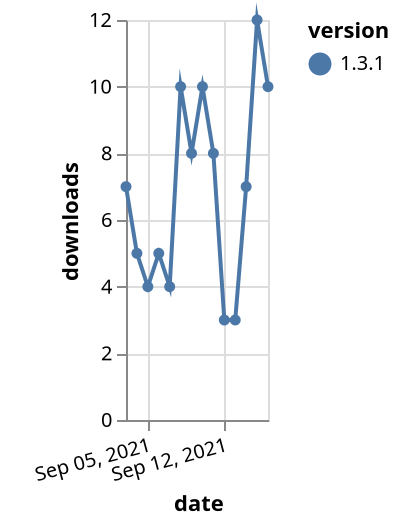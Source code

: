{"$schema": "https://vega.github.io/schema/vega-lite/v5.json", "description": "A simple bar chart with embedded data.", "data": {"values": [{"date": "2021-09-03", "total": 73675, "delta": 7, "version": "1.3.1"}, {"date": "2021-09-04", "total": 73680, "delta": 5, "version": "1.3.1"}, {"date": "2021-09-05", "total": 73684, "delta": 4, "version": "1.3.1"}, {"date": "2021-09-06", "total": 73689, "delta": 5, "version": "1.3.1"}, {"date": "2021-09-07", "total": 73693, "delta": 4, "version": "1.3.1"}, {"date": "2021-09-08", "total": 73703, "delta": 10, "version": "1.3.1"}, {"date": "2021-09-09", "total": 73711, "delta": 8, "version": "1.3.1"}, {"date": "2021-09-10", "total": 73721, "delta": 10, "version": "1.3.1"}, {"date": "2021-09-11", "total": 73729, "delta": 8, "version": "1.3.1"}, {"date": "2021-09-12", "total": 73732, "delta": 3, "version": "1.3.1"}, {"date": "2021-09-13", "total": 73735, "delta": 3, "version": "1.3.1"}, {"date": "2021-09-14", "total": 73742, "delta": 7, "version": "1.3.1"}, {"date": "2021-09-15", "total": 73754, "delta": 12, "version": "1.3.1"}, {"date": "2021-09-16", "total": 73764, "delta": 10, "version": "1.3.1"}]}, "width": "container", "mark": {"type": "line", "point": {"filled": true}}, "encoding": {"x": {"field": "date", "type": "temporal", "timeUnit": "yearmonthdate", "title": "date", "axis": {"labelAngle": -15}}, "y": {"field": "delta", "type": "quantitative", "title": "downloads"}, "color": {"field": "version", "type": "nominal"}, "tooltip": {"field": "delta"}}}